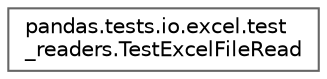 digraph "Graphical Class Hierarchy"
{
 // LATEX_PDF_SIZE
  bgcolor="transparent";
  edge [fontname=Helvetica,fontsize=10,labelfontname=Helvetica,labelfontsize=10];
  node [fontname=Helvetica,fontsize=10,shape=box,height=0.2,width=0.4];
  rankdir="LR";
  Node0 [id="Node000000",label="pandas.tests.io.excel.test\l_readers.TestExcelFileRead",height=0.2,width=0.4,color="grey40", fillcolor="white", style="filled",URL="$d3/dd8/classpandas_1_1tests_1_1io_1_1excel_1_1test__readers_1_1TestExcelFileRead.html",tooltip=" "];
}
